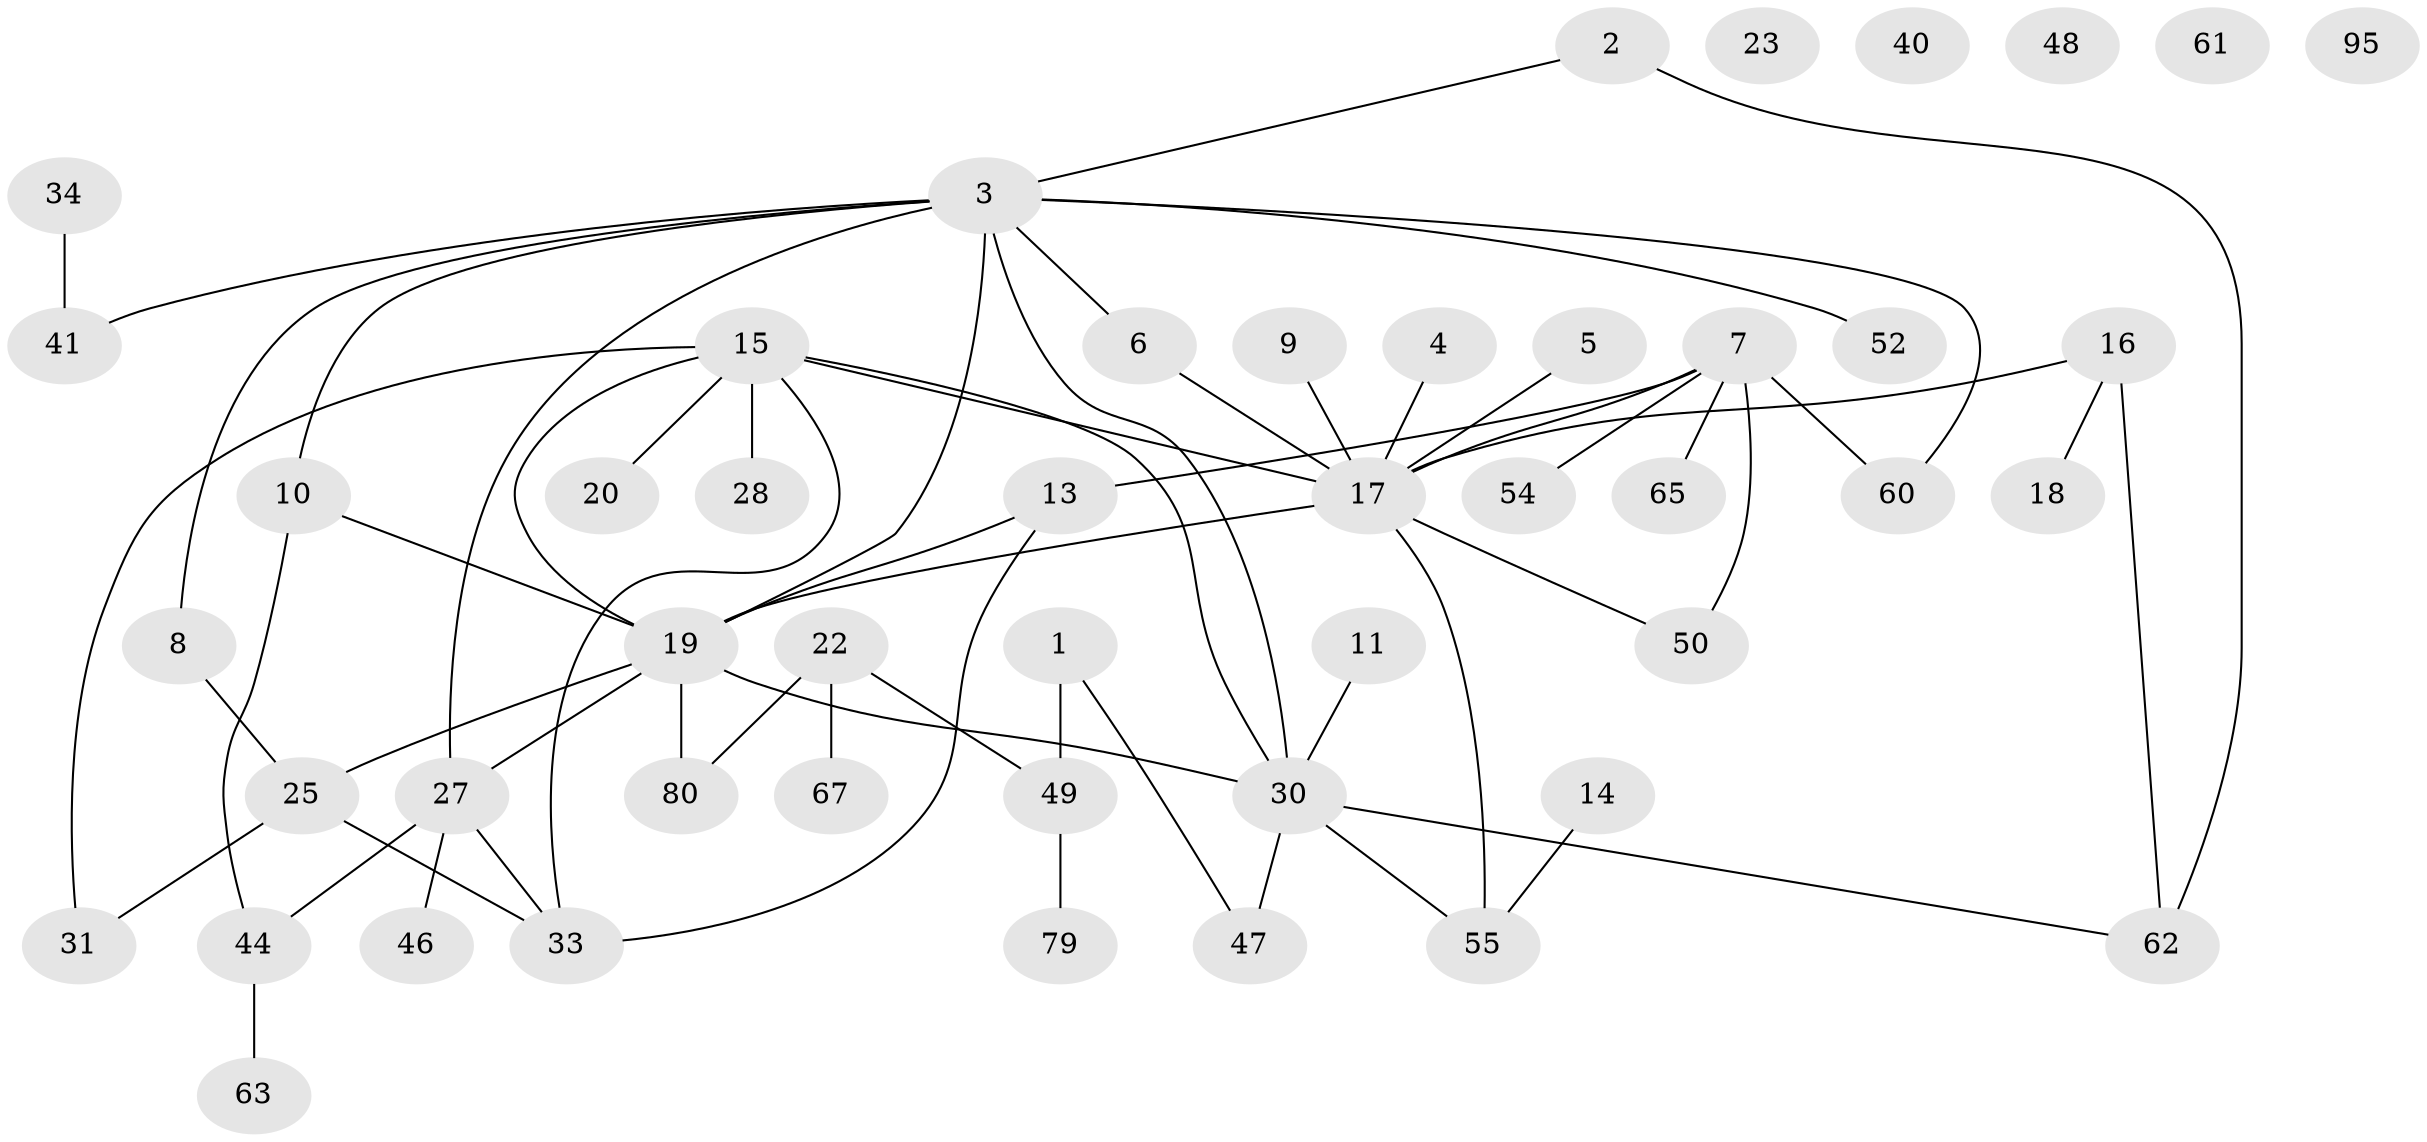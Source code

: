 // original degree distribution, {2: 0.2604166666666667, 1: 0.2708333333333333, 5: 0.052083333333333336, 4: 0.125, 3: 0.21875, 6: 0.010416666666666666, 0: 0.041666666666666664, 7: 0.020833333333333332}
// Generated by graph-tools (version 1.1) at 2025/12/03/09/25 04:12:58]
// undirected, 48 vertices, 61 edges
graph export_dot {
graph [start="1"]
  node [color=gray90,style=filled];
  1;
  2 [super="+59"];
  3 [super="+12"];
  4;
  5;
  6 [super="+64"];
  7 [super="+32+72"];
  8 [super="+29"];
  9;
  10;
  11;
  13 [super="+21+69"];
  14;
  15 [super="+26+74+82"];
  16;
  17 [super="+43+70"];
  18;
  19 [super="+75+78+45"];
  20 [super="+35"];
  22 [super="+93+38"];
  23;
  25 [super="+56"];
  27 [super="+36+58"];
  28 [super="+76"];
  30 [super="+37+39"];
  31 [super="+42"];
  33 [super="+77"];
  34;
  40;
  41 [super="+51+83+66"];
  44 [super="+68"];
  46;
  47;
  48;
  49;
  50 [super="+53"];
  52 [super="+96"];
  54 [super="+57"];
  55;
  60;
  61 [super="+87"];
  62;
  63;
  65;
  67;
  79;
  80 [super="+91"];
  95;
  1 -- 47;
  1 -- 49;
  2 -- 62;
  2 -- 3;
  3 -- 30 [weight=2];
  3 -- 6;
  3 -- 8;
  3 -- 10 [weight=2];
  3 -- 19;
  3 -- 52;
  3 -- 60;
  3 -- 41;
  3 -- 27;
  4 -- 17;
  5 -- 17;
  6 -- 17;
  7 -- 17;
  7 -- 50;
  7 -- 65;
  7 -- 60;
  7 -- 13;
  7 -- 54;
  8 -- 25;
  9 -- 17;
  10 -- 44;
  10 -- 19;
  11 -- 30;
  13 -- 33;
  13 -- 19;
  14 -- 55;
  15 -- 19;
  15 -- 31;
  15 -- 20;
  15 -- 33;
  15 -- 28 [weight=2];
  15 -- 30;
  15 -- 17;
  16 -- 18;
  16 -- 62;
  16 -- 17;
  17 -- 50;
  17 -- 55;
  17 -- 19 [weight=2];
  19 -- 30;
  19 -- 27;
  19 -- 80;
  19 -- 25;
  22 -- 80;
  22 -- 49;
  22 -- 67;
  25 -- 33;
  25 -- 31;
  27 -- 46;
  27 -- 33;
  27 -- 44;
  30 -- 55;
  30 -- 62;
  30 -- 47;
  34 -- 41;
  44 -- 63;
  49 -- 79;
}
